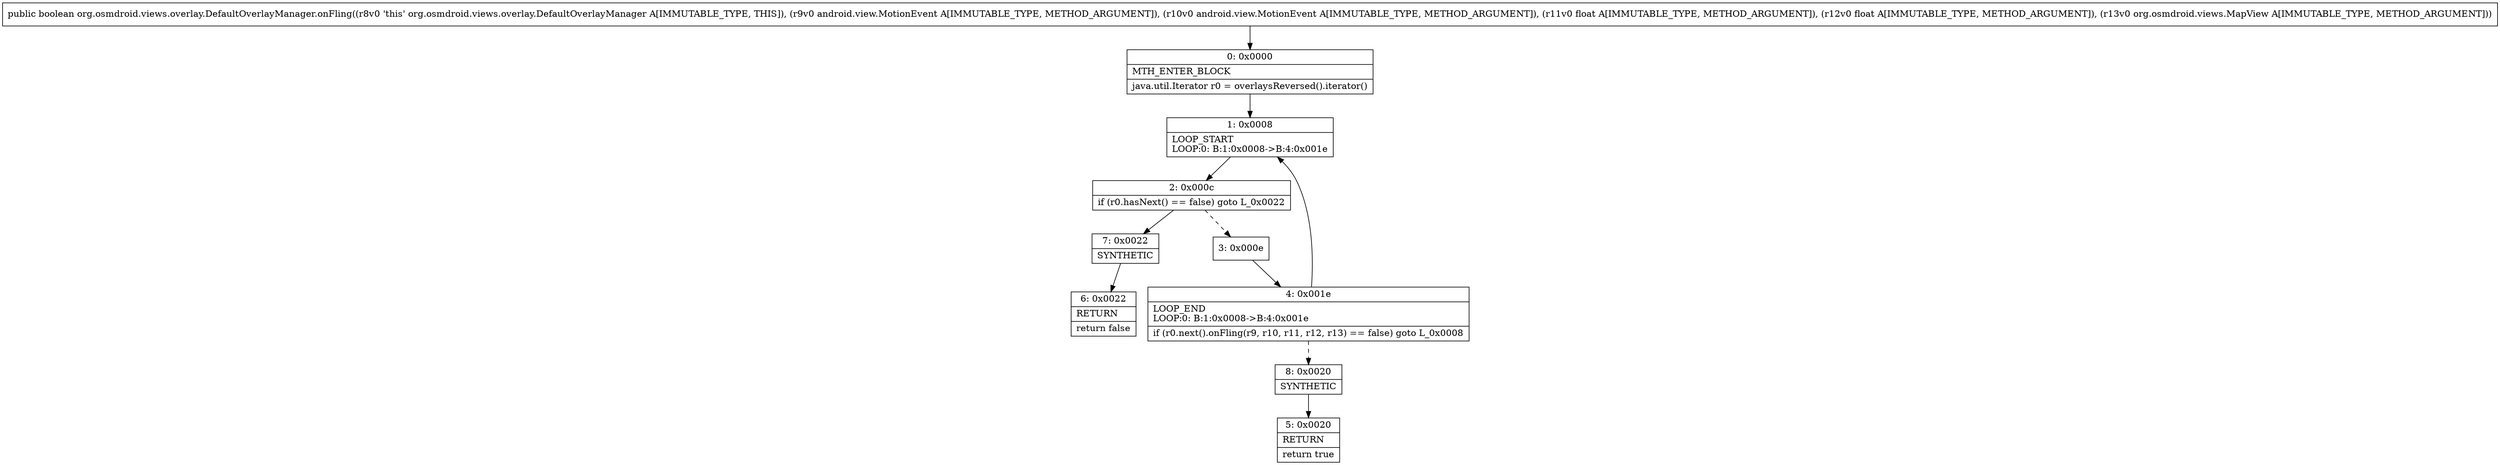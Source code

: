 digraph "CFG fororg.osmdroid.views.overlay.DefaultOverlayManager.onFling(Landroid\/view\/MotionEvent;Landroid\/view\/MotionEvent;FFLorg\/osmdroid\/views\/MapView;)Z" {
Node_0 [shape=record,label="{0\:\ 0x0000|MTH_ENTER_BLOCK\l|java.util.Iterator r0 = overlaysReversed().iterator()\l}"];
Node_1 [shape=record,label="{1\:\ 0x0008|LOOP_START\lLOOP:0: B:1:0x0008\-\>B:4:0x001e\l}"];
Node_2 [shape=record,label="{2\:\ 0x000c|if (r0.hasNext() == false) goto L_0x0022\l}"];
Node_3 [shape=record,label="{3\:\ 0x000e}"];
Node_4 [shape=record,label="{4\:\ 0x001e|LOOP_END\lLOOP:0: B:1:0x0008\-\>B:4:0x001e\l|if (r0.next().onFling(r9, r10, r11, r12, r13) == false) goto L_0x0008\l}"];
Node_5 [shape=record,label="{5\:\ 0x0020|RETURN\l|return true\l}"];
Node_6 [shape=record,label="{6\:\ 0x0022|RETURN\l|return false\l}"];
Node_7 [shape=record,label="{7\:\ 0x0022|SYNTHETIC\l}"];
Node_8 [shape=record,label="{8\:\ 0x0020|SYNTHETIC\l}"];
MethodNode[shape=record,label="{public boolean org.osmdroid.views.overlay.DefaultOverlayManager.onFling((r8v0 'this' org.osmdroid.views.overlay.DefaultOverlayManager A[IMMUTABLE_TYPE, THIS]), (r9v0 android.view.MotionEvent A[IMMUTABLE_TYPE, METHOD_ARGUMENT]), (r10v0 android.view.MotionEvent A[IMMUTABLE_TYPE, METHOD_ARGUMENT]), (r11v0 float A[IMMUTABLE_TYPE, METHOD_ARGUMENT]), (r12v0 float A[IMMUTABLE_TYPE, METHOD_ARGUMENT]), (r13v0 org.osmdroid.views.MapView A[IMMUTABLE_TYPE, METHOD_ARGUMENT])) }"];
MethodNode -> Node_0;
Node_0 -> Node_1;
Node_1 -> Node_2;
Node_2 -> Node_3[style=dashed];
Node_2 -> Node_7;
Node_3 -> Node_4;
Node_4 -> Node_1;
Node_4 -> Node_8[style=dashed];
Node_7 -> Node_6;
Node_8 -> Node_5;
}

